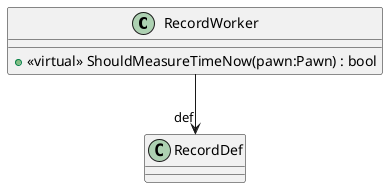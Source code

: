 @startuml
class RecordWorker {
    + <<virtual>> ShouldMeasureTimeNow(pawn:Pawn) : bool
}
RecordWorker --> "def" RecordDef
@enduml
